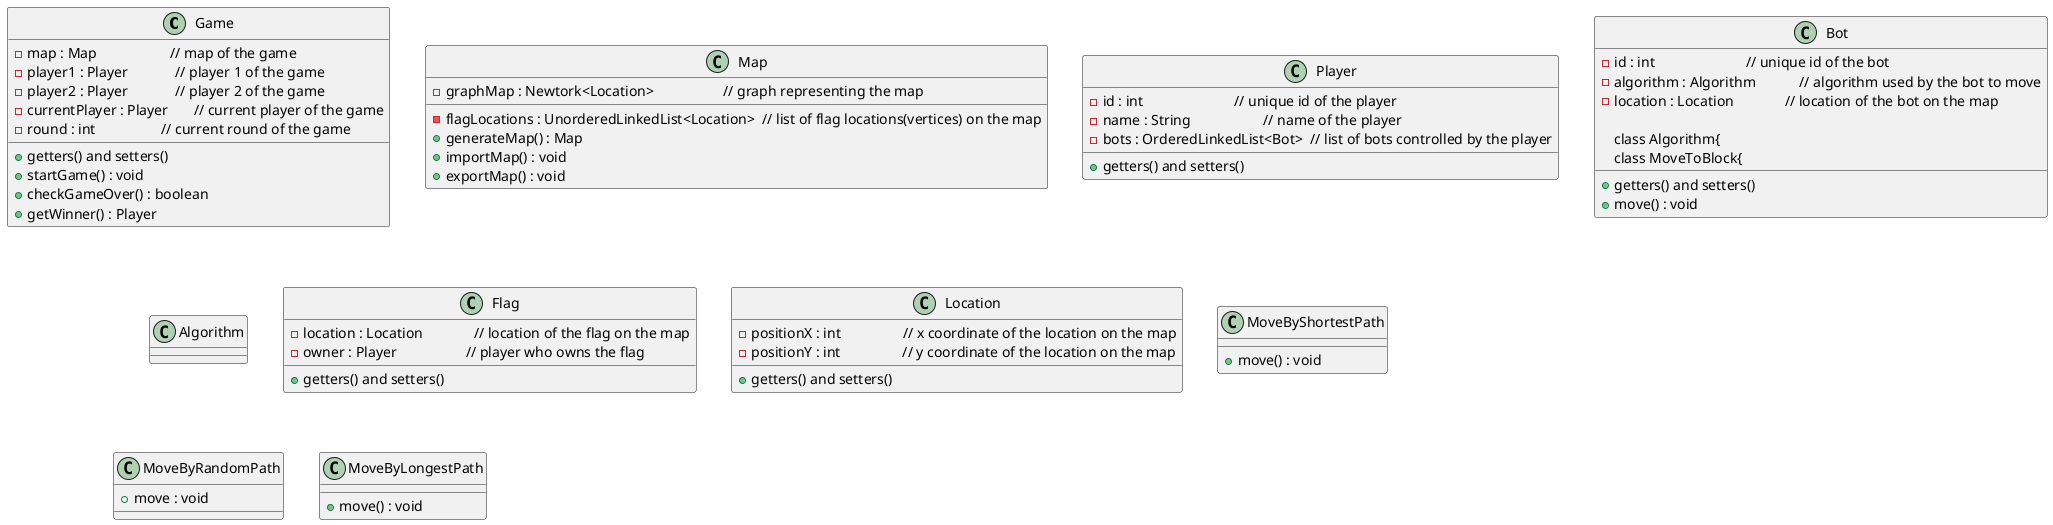 @startuml
'https://plantuml.com/class-diagram
class Game
class Map
class Player
class Bot
class Game
class Algorithm
class Flag


class Game {
    - map : Map                    // map of the game
    - player1 : Player             // player 1 of the game
    - player2 : Player             // player 2 of the game
    - currentPlayer : Player       // current player of the game
    - round : int                  // current round of the game
    + getters() and setters()
    + startGame() : void
    + checkGameOver() : boolean
    + getWinner() : Player
}

class Map {
    - graphMap : Newtork<Location>                   // graph representing the map
    - flagLocations : UnorderedLinkedList<Location>  // list of flag locations(vertices) on the map
    + generateMap() : Map
    + importMap() : void
    + exportMap() : void
}

'Classe Correta Não Alterar'
class Location {
    - positionX : int                 // x coordinate of the location on the map
    - positionY : int                 // y coordinate of the location on the map
    + getters() and setters()
}
'Classe Correta Não Alterar'
class Flag {
    - location : Location              // location of the flag on the map
    - owner : Player                   // player who owns the flag
    + getters() and setters()
}

class Player {
    - id : int                         // unique id of the player
    - name : String                    // name of the player
    - bots : OrderedLinkedList<Bot>  // list of bots controlled by the player
    + getters() and setters()
}
class Bot {
    - id : int                         // unique id of the bot
    - algorithm : Algorithm            // algorithm used by the bot to move
    - location : Location              // location of the bot on the map
    + getters() and setters()

class Algorithm{
    class MoveToBlock{
        + move() : void
    }
    class MoveByShortestPath{
    + move() : void
    }
    class MoveByRandomPath{
    + move : void
    }
    class MoveByLongestPath{
    + move() : void
    }
}






@enduml
























class CaptureTheFlag{
  Map map ;
  Player player1m, player2 ;

    public CaptureTheFlag() {
        this.map = new Map;
        this.player1 = new Player;
        this.player2 = new Player;
    }
}

